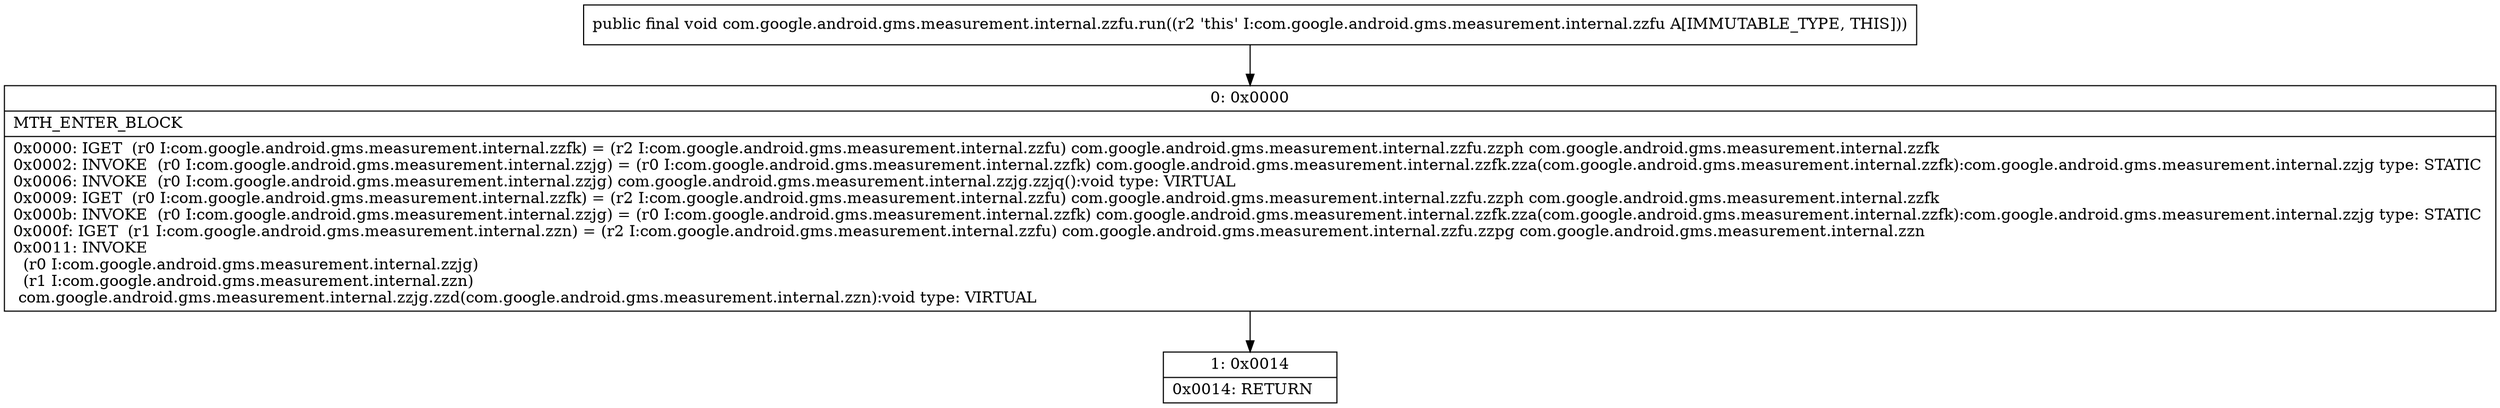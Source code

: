 digraph "CFG forcom.google.android.gms.measurement.internal.zzfu.run()V" {
Node_0 [shape=record,label="{0\:\ 0x0000|MTH_ENTER_BLOCK\l|0x0000: IGET  (r0 I:com.google.android.gms.measurement.internal.zzfk) = (r2 I:com.google.android.gms.measurement.internal.zzfu) com.google.android.gms.measurement.internal.zzfu.zzph com.google.android.gms.measurement.internal.zzfk \l0x0002: INVOKE  (r0 I:com.google.android.gms.measurement.internal.zzjg) = (r0 I:com.google.android.gms.measurement.internal.zzfk) com.google.android.gms.measurement.internal.zzfk.zza(com.google.android.gms.measurement.internal.zzfk):com.google.android.gms.measurement.internal.zzjg type: STATIC \l0x0006: INVOKE  (r0 I:com.google.android.gms.measurement.internal.zzjg) com.google.android.gms.measurement.internal.zzjg.zzjq():void type: VIRTUAL \l0x0009: IGET  (r0 I:com.google.android.gms.measurement.internal.zzfk) = (r2 I:com.google.android.gms.measurement.internal.zzfu) com.google.android.gms.measurement.internal.zzfu.zzph com.google.android.gms.measurement.internal.zzfk \l0x000b: INVOKE  (r0 I:com.google.android.gms.measurement.internal.zzjg) = (r0 I:com.google.android.gms.measurement.internal.zzfk) com.google.android.gms.measurement.internal.zzfk.zza(com.google.android.gms.measurement.internal.zzfk):com.google.android.gms.measurement.internal.zzjg type: STATIC \l0x000f: IGET  (r1 I:com.google.android.gms.measurement.internal.zzn) = (r2 I:com.google.android.gms.measurement.internal.zzfu) com.google.android.gms.measurement.internal.zzfu.zzpg com.google.android.gms.measurement.internal.zzn \l0x0011: INVOKE  \l  (r0 I:com.google.android.gms.measurement.internal.zzjg)\l  (r1 I:com.google.android.gms.measurement.internal.zzn)\l com.google.android.gms.measurement.internal.zzjg.zzd(com.google.android.gms.measurement.internal.zzn):void type: VIRTUAL \l}"];
Node_1 [shape=record,label="{1\:\ 0x0014|0x0014: RETURN   \l}"];
MethodNode[shape=record,label="{public final void com.google.android.gms.measurement.internal.zzfu.run((r2 'this' I:com.google.android.gms.measurement.internal.zzfu A[IMMUTABLE_TYPE, THIS])) }"];
MethodNode -> Node_0;
Node_0 -> Node_1;
}

